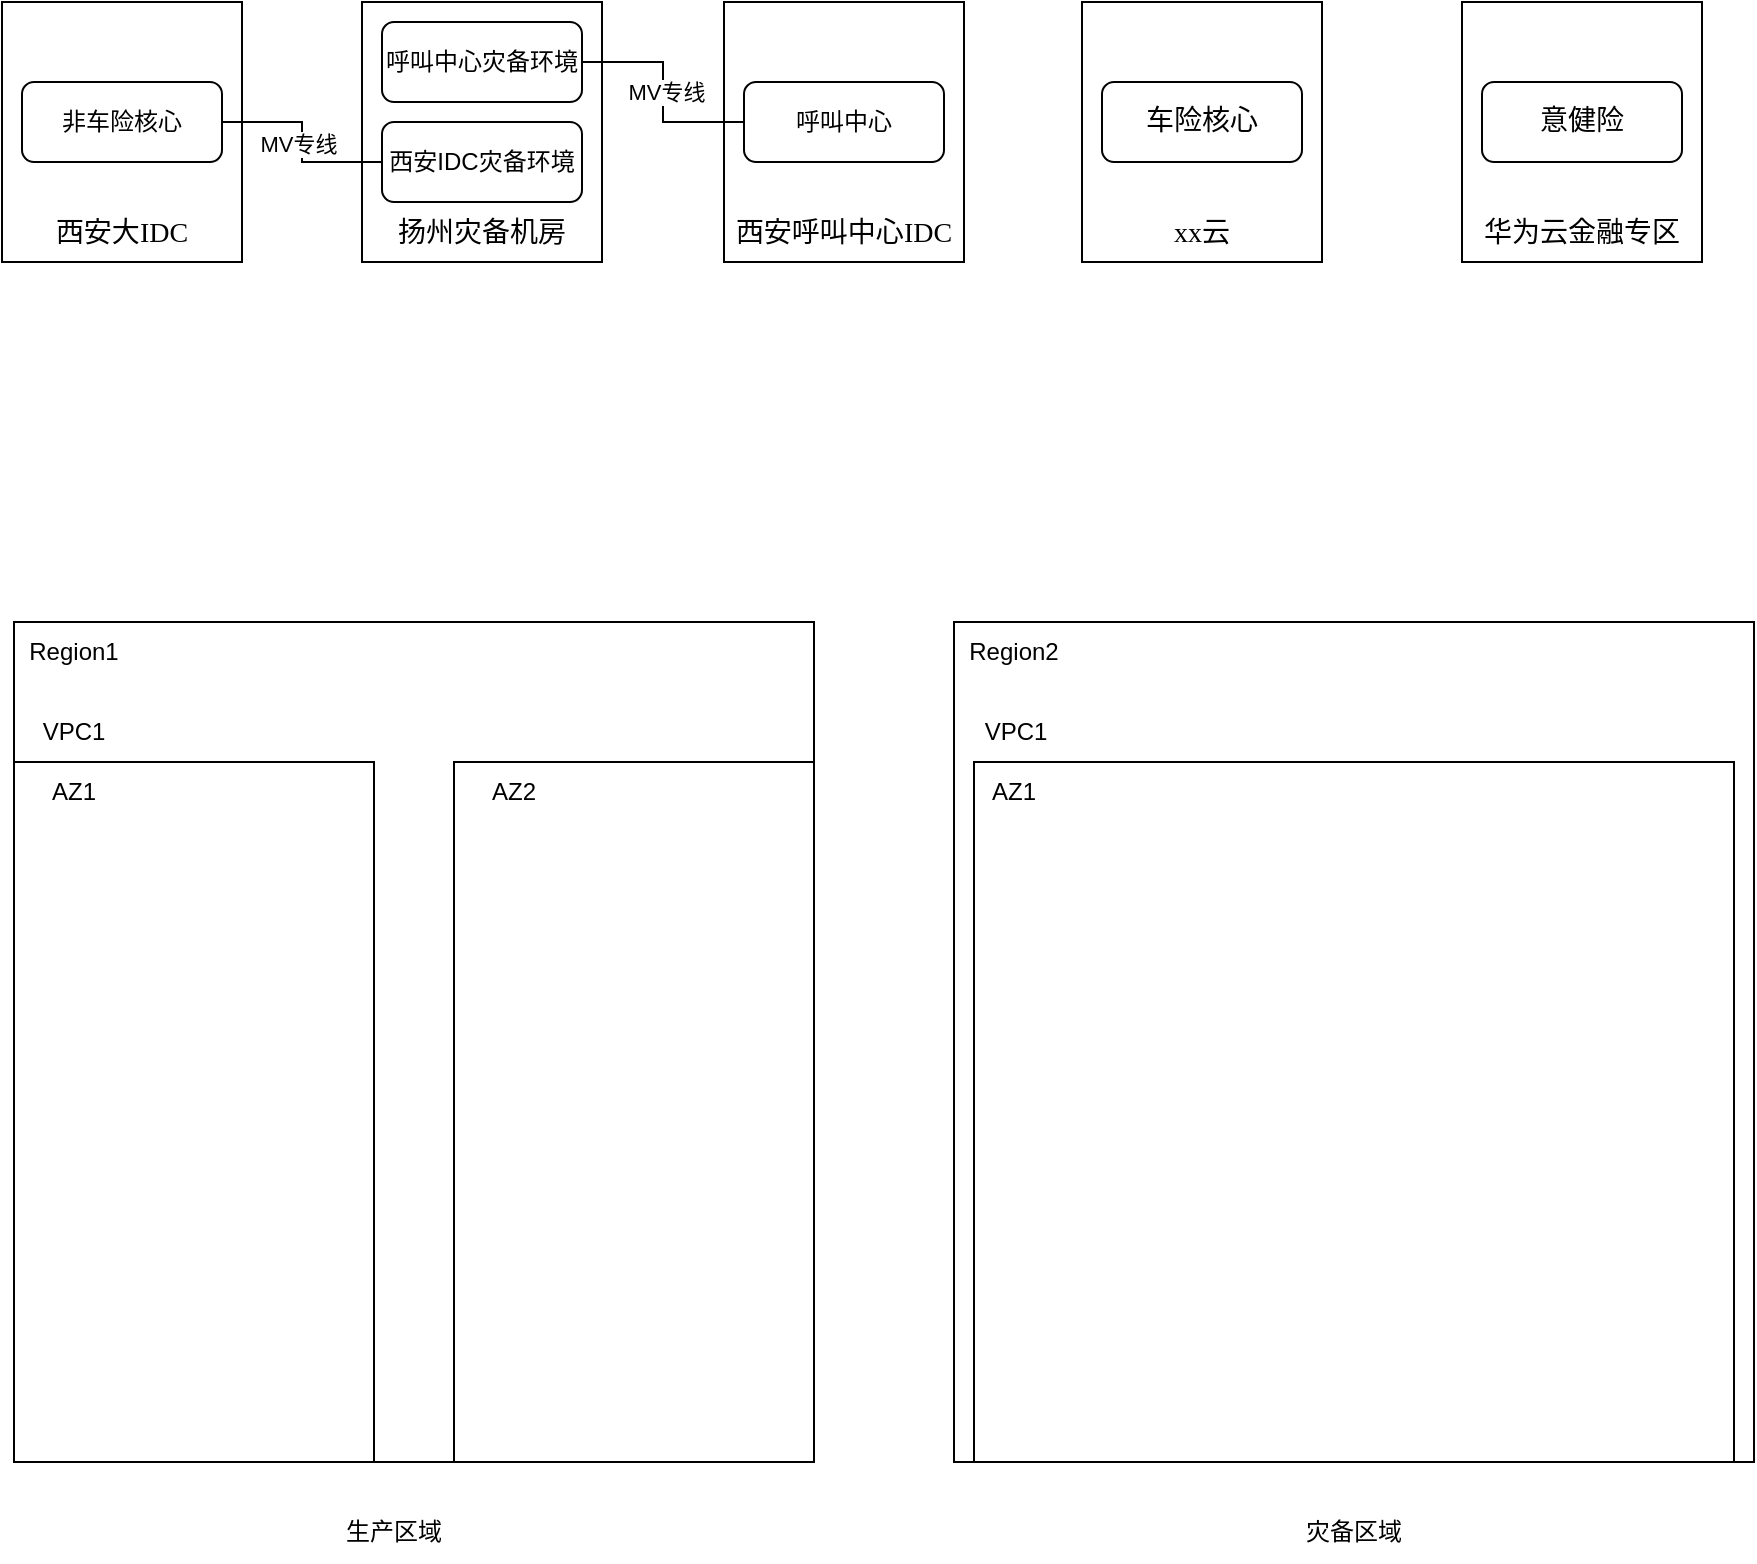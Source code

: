 <mxfile version="20.8.23" type="github">
  <diagram id="1HvbYhtdSqmgL1F3OeFL" name="第 1 页">
    <mxGraphModel dx="1026" dy="638" grid="1" gridSize="10" guides="1" tooltips="1" connect="1" arrows="1" fold="1" page="1" pageScale="1" pageWidth="827" pageHeight="1169" math="0" shadow="0">
      <root>
        <mxCell id="0" />
        <mxCell id="1" parent="0" />
        <mxCell id="OBHNnXGTpU4VKu28_vaq-1" value="&lt;p style=&quot;margin: 0pt 0pt 0.0pt; text-align: justify; font-family: Calibri; font-size: 10.5pt;&quot; class=&quot;MsoNormal&quot;&gt;&lt;br&gt;&lt;/p&gt;&lt;p style=&quot;margin: 0pt 0pt 0.0pt; text-align: justify; font-family: Calibri; font-size: 10.5pt;&quot; class=&quot;MsoNormal&quot;&gt;&lt;br&gt;&lt;/p&gt;&lt;p style=&quot;margin: 0pt 0pt 0.0pt; text-align: justify; font-family: Calibri; font-size: 10.5pt;&quot; class=&quot;MsoNormal&quot;&gt;&lt;br&gt;&lt;/p&gt;&lt;p style=&quot;margin: 0pt 0pt 0.0pt; text-align: justify; font-family: Calibri; font-size: 10.5pt;&quot; class=&quot;MsoNormal&quot;&gt;&lt;br&gt;&lt;/p&gt;&lt;p style=&quot;margin: 0pt 0pt 0.0pt; text-align: justify; font-family: Calibri; font-size: 10.5pt;&quot; class=&quot;MsoNormal&quot;&gt;&lt;br&gt;&lt;/p&gt;&lt;p style=&quot;margin: 0pt 0pt 0.0pt; text-align: justify; font-family: Calibri; font-size: 10.5pt;&quot; class=&quot;MsoNormal&quot;&gt;&lt;br&gt;&lt;/p&gt;&lt;p style=&quot;margin: 0pt 0pt 0.0pt; text-align: justify; font-family: Calibri; font-size: 10.5pt;&quot; class=&quot;MsoNormal&quot;&gt;&lt;font face=&quot;仿宋_GB2312&quot;&gt;西安大&lt;/font&gt;&lt;font face=&quot;仿宋_GB2312&quot;&gt;IDC&lt;/font&gt;&lt;/p&gt;" style="rounded=0;whiteSpace=wrap;html=1;" parent="1" vertex="1">
          <mxGeometry x="40" y="200" width="120" height="130" as="geometry" />
        </mxCell>
        <mxCell id="OBHNnXGTpU4VKu28_vaq-2" value="&lt;p style=&quot;margin: 0pt 0pt 0.0pt; text-align: justify; font-family: Calibri; font-size: 10.5pt;&quot; class=&quot;MsoNormal&quot;&gt;&lt;br&gt;&lt;/p&gt;&lt;p style=&quot;margin: 0pt 0pt 0.0pt; text-align: justify; font-family: Calibri; font-size: 10.5pt;&quot; class=&quot;MsoNormal&quot;&gt;&lt;br&gt;&lt;/p&gt;&lt;p style=&quot;margin: 0pt 0pt 0.0pt; text-align: justify; font-family: Calibri; font-size: 10.5pt;&quot; class=&quot;MsoNormal&quot;&gt;&lt;br&gt;&lt;/p&gt;&lt;p style=&quot;margin: 0pt 0pt 0.0pt; text-align: justify; font-family: Calibri; font-size: 10.5pt;&quot; class=&quot;MsoNormal&quot;&gt;&lt;br&gt;&lt;/p&gt;&lt;p style=&quot;margin: 0pt 0pt 0.0pt; text-align: justify; font-family: Calibri; font-size: 10.5pt;&quot; class=&quot;MsoNormal&quot;&gt;&lt;br&gt;&lt;/p&gt;&lt;p style=&quot;margin: 0pt 0pt 0.0pt; text-align: justify; font-family: Calibri; font-size: 10.5pt;&quot; class=&quot;MsoNormal&quot;&gt;&lt;br&gt;&lt;/p&gt;&lt;p style=&quot;margin: 0pt 0pt 0.0pt; text-align: justify; font-family: Calibri; font-size: 10.5pt;&quot; class=&quot;MsoNormal&quot;&gt;&lt;font face=&quot;仿宋_GB2312&quot;&gt;扬州灾备机房&lt;/font&gt;&lt;/p&gt;" style="rounded=0;whiteSpace=wrap;html=1;" parent="1" vertex="1">
          <mxGeometry x="220" y="200" width="120" height="130" as="geometry" />
        </mxCell>
        <mxCell id="OBHNnXGTpU4VKu28_vaq-3" value="&lt;p style=&quot;margin: 0pt 0pt 0.0pt; text-align: justify; font-family: Calibri; font-size: 10.5pt;&quot; class=&quot;MsoNormal&quot;&gt;&lt;br&gt;&lt;/p&gt;&lt;p style=&quot;margin: 0pt 0pt 0.0pt; text-align: justify; font-family: Calibri; font-size: 10.5pt;&quot; class=&quot;MsoNormal&quot;&gt;&lt;font face=&quot;仿宋_GB2312&quot;&gt;&lt;br&gt;&lt;/font&gt;&lt;/p&gt;&lt;p style=&quot;margin: 0pt 0pt 0.0pt; text-align: justify; font-family: Calibri; font-size: 10.5pt;&quot; class=&quot;MsoNormal&quot;&gt;&lt;font face=&quot;仿宋_GB2312&quot;&gt;&lt;br&gt;&lt;/font&gt;&lt;/p&gt;&lt;p style=&quot;margin: 0pt 0pt 0.0pt; text-align: justify; font-family: Calibri; font-size: 10.5pt;&quot; class=&quot;MsoNormal&quot;&gt;&lt;font face=&quot;仿宋_GB2312&quot;&gt;&lt;br&gt;&lt;/font&gt;&lt;/p&gt;&lt;p style=&quot;margin: 0pt 0pt 0.0pt; text-align: justify; font-family: Calibri; font-size: 10.5pt;&quot; class=&quot;MsoNormal&quot;&gt;&lt;font face=&quot;仿宋_GB2312&quot;&gt;&lt;br&gt;&lt;/font&gt;&lt;/p&gt;&lt;p style=&quot;margin: 0pt 0pt 0.0pt; text-align: justify; font-family: Calibri; font-size: 10.5pt;&quot; class=&quot;MsoNormal&quot;&gt;&lt;font face=&quot;仿宋_GB2312&quot;&gt;&lt;br&gt;&lt;/font&gt;&lt;/p&gt;&lt;p style=&quot;margin: 0pt 0pt 0.0pt; text-align: justify; font-family: Calibri; font-size: 10.5pt;&quot; class=&quot;MsoNormal&quot;&gt;&lt;font style=&quot;font-size: 10.5pt;&quot; face=&quot;仿宋_GB2312&quot;&gt;西安呼叫中心&lt;/font&gt;&lt;font style=&quot;font-size: 10.5pt;&quot; face=&quot;仿宋_GB2312&quot;&gt;IDC&lt;/font&gt;&lt;br&gt;&lt;/p&gt;" style="rounded=0;whiteSpace=wrap;html=1;" parent="1" vertex="1">
          <mxGeometry x="401" y="200" width="120" height="130" as="geometry" />
        </mxCell>
        <mxCell id="OBHNnXGTpU4VKu28_vaq-4" value="&lt;p style=&quot;margin: 0pt 0pt 0.0pt; text-align: justify; font-family: Calibri; font-size: 10.5pt;&quot; class=&quot;MsoNormal&quot;&gt;&lt;span style=&quot;font-family: 仿宋_GB2312; font-size: 10.5pt;&quot;&gt;&lt;br&gt;&lt;/span&gt;&lt;/p&gt;&lt;p style=&quot;margin: 0pt 0pt 0.0pt; text-align: justify; font-family: Calibri; font-size: 10.5pt;&quot; class=&quot;MsoNormal&quot;&gt;&lt;span style=&quot;font-family: 仿宋_GB2312; font-size: 10.5pt;&quot;&gt;&lt;br&gt;&lt;/span&gt;&lt;/p&gt;&lt;p style=&quot;margin: 0pt 0pt 0.0pt; text-align: justify; font-family: Calibri; font-size: 10.5pt;&quot; class=&quot;MsoNormal&quot;&gt;&lt;span style=&quot;font-family: 仿宋_GB2312; font-size: 10.5pt;&quot;&gt;&lt;br&gt;&lt;/span&gt;&lt;/p&gt;&lt;p style=&quot;margin: 0pt 0pt 0.0pt; text-align: justify; font-family: Calibri; font-size: 10.5pt;&quot; class=&quot;MsoNormal&quot;&gt;&lt;span style=&quot;font-family: 仿宋_GB2312; font-size: 10.5pt;&quot;&gt;&lt;br&gt;&lt;/span&gt;&lt;/p&gt;&lt;p style=&quot;margin: 0pt 0pt 0.0pt; text-align: justify; font-family: Calibri; font-size: 10.5pt;&quot; class=&quot;MsoNormal&quot;&gt;&lt;span style=&quot;font-family: 仿宋_GB2312; font-size: 10.5pt;&quot;&gt;&lt;br&gt;&lt;/span&gt;&lt;/p&gt;&lt;p style=&quot;margin: 0pt 0pt 0.0pt; text-align: justify; font-family: Calibri; font-size: 10.5pt;&quot; class=&quot;MsoNormal&quot;&gt;&lt;span style=&quot;font-family: 仿宋_GB2312; font-size: 10.5pt;&quot;&gt;&lt;br&gt;&lt;/span&gt;&lt;/p&gt;&lt;p style=&quot;margin: 0pt 0pt 0.0pt; text-align: justify; font-family: Calibri; font-size: 10.5pt;&quot; class=&quot;MsoNormal&quot;&gt;&lt;span style=&quot;font-family: 仿宋_GB2312; font-size: 10.5pt;&quot;&gt;xx云&lt;/span&gt;&lt;br&gt;&lt;/p&gt;" style="rounded=0;whiteSpace=wrap;html=1;" parent="1" vertex="1">
          <mxGeometry x="580" y="200" width="120" height="130" as="geometry" />
        </mxCell>
        <mxCell id="OBHNnXGTpU4VKu28_vaq-5" value="&lt;p style=&quot;margin: 0pt 0pt 0.0pt; text-align: justify; font-family: Calibri; font-size: 10.5pt;&quot; class=&quot;MsoNormal&quot;&gt;&lt;br&gt;&lt;/p&gt;&lt;p style=&quot;margin: 0pt 0pt 0.0pt; text-align: justify; font-family: Calibri; font-size: 10.5pt;&quot; class=&quot;MsoNormal&quot;&gt;&lt;br&gt;&lt;/p&gt;&lt;p style=&quot;margin: 0pt 0pt 0.0pt; text-align: justify; font-family: Calibri; font-size: 10.5pt;&quot; class=&quot;MsoNormal&quot;&gt;&lt;br&gt;&lt;/p&gt;&lt;p style=&quot;margin: 0pt 0pt 0.0pt; text-align: justify; font-family: Calibri; font-size: 10.5pt;&quot; class=&quot;MsoNormal&quot;&gt;&lt;br&gt;&lt;/p&gt;&lt;p style=&quot;margin: 0pt 0pt 0.0pt; text-align: justify; font-family: Calibri; font-size: 10.5pt;&quot; class=&quot;MsoNormal&quot;&gt;&lt;br&gt;&lt;/p&gt;&lt;p style=&quot;margin: 0pt 0pt 0.0pt; text-align: justify; font-family: Calibri; font-size: 10.5pt;&quot; class=&quot;MsoNormal&quot;&gt;&lt;br&gt;&lt;/p&gt;&lt;p style=&quot;margin: 0pt 0pt 0.0pt; text-align: justify; font-family: Calibri; font-size: 10.5pt;&quot; class=&quot;MsoNormal&quot;&gt;&lt;font face=&quot;仿宋_GB2312&quot;&gt;华为云金融专区&lt;/font&gt;&lt;/p&gt;" style="rounded=0;whiteSpace=wrap;html=1;" parent="1" vertex="1">
          <mxGeometry x="770" y="200" width="120" height="130" as="geometry" />
        </mxCell>
        <mxCell id="OBHNnXGTpU4VKu28_vaq-33" style="edgeStyle=orthogonalEdgeStyle;rounded=0;orthogonalLoop=1;jettySize=auto;html=1;entryX=0;entryY=0.5;entryDx=0;entryDy=0;endArrow=none;endFill=0;" parent="1" source="OBHNnXGTpU4VKu28_vaq-6" target="OBHNnXGTpU4VKu28_vaq-9" edge="1">
          <mxGeometry relative="1" as="geometry" />
        </mxCell>
        <mxCell id="OBHNnXGTpU4VKu28_vaq-34" value="MV专线" style="edgeLabel;html=1;align=center;verticalAlign=middle;resizable=0;points=[];" parent="OBHNnXGTpU4VKu28_vaq-33" vertex="1" connectable="0">
          <mxGeometry x="0.01" y="-2" relative="1" as="geometry">
            <mxPoint as="offset" />
          </mxGeometry>
        </mxCell>
        <mxCell id="OBHNnXGTpU4VKu28_vaq-6" value="非车险核心" style="rounded=1;whiteSpace=wrap;html=1;" parent="1" vertex="1">
          <mxGeometry x="50" y="240" width="100" height="40" as="geometry" />
        </mxCell>
        <mxCell id="OBHNnXGTpU4VKu28_vaq-32" style="edgeStyle=orthogonalEdgeStyle;rounded=0;orthogonalLoop=1;jettySize=auto;html=1;endArrow=none;endFill=0;" parent="1" source="OBHNnXGTpU4VKu28_vaq-7" target="OBHNnXGTpU4VKu28_vaq-8" edge="1">
          <mxGeometry relative="1" as="geometry" />
        </mxCell>
        <mxCell id="OBHNnXGTpU4VKu28_vaq-35" value="MV专线" style="edgeLabel;html=1;align=center;verticalAlign=middle;resizable=0;points=[];" parent="OBHNnXGTpU4VKu28_vaq-32" vertex="1" connectable="0">
          <mxGeometry x="0.006" y="-1" relative="1" as="geometry">
            <mxPoint as="offset" />
          </mxGeometry>
        </mxCell>
        <mxCell id="OBHNnXGTpU4VKu28_vaq-7" value="呼叫中心" style="rounded=1;whiteSpace=wrap;html=1;" parent="1" vertex="1">
          <mxGeometry x="411" y="240" width="100" height="40" as="geometry" />
        </mxCell>
        <mxCell id="OBHNnXGTpU4VKu28_vaq-8" value="呼叫中心灾备环境" style="rounded=1;whiteSpace=wrap;html=1;" parent="1" vertex="1">
          <mxGeometry x="230" y="210" width="100" height="40" as="geometry" />
        </mxCell>
        <mxCell id="OBHNnXGTpU4VKu28_vaq-9" value="西安IDC灾备环境" style="rounded=1;whiteSpace=wrap;html=1;" parent="1" vertex="1">
          <mxGeometry x="230" y="260" width="100" height="40" as="geometry" />
        </mxCell>
        <mxCell id="OBHNnXGTpU4VKu28_vaq-10" value="&lt;p style=&quot;border-color: var(--border-color); margin: 0pt 0pt 0.0pt; text-align: justify; font-family: Calibri; font-size: 10.5pt;&quot; class=&quot;MsoNormal&quot;&gt;&lt;font style=&quot;border-color: var(--border-color);&quot; face=&quot;仿宋_GB2312&quot;&gt;车险核心&lt;/font&gt;&lt;/p&gt;" style="rounded=1;whiteSpace=wrap;html=1;" parent="1" vertex="1">
          <mxGeometry x="590" y="240" width="100" height="40" as="geometry" />
        </mxCell>
        <mxCell id="OBHNnXGTpU4VKu28_vaq-11" value="&lt;p style=&quot;border-color: var(--border-color); margin: 0pt 0pt 0.0pt; text-align: justify; font-family: Calibri; font-size: 10.5pt;&quot; class=&quot;MsoNormal&quot;&gt;意健险&lt;br&gt;&lt;/p&gt;" style="rounded=1;whiteSpace=wrap;html=1;" parent="1" vertex="1">
          <mxGeometry x="780" y="240" width="100" height="40" as="geometry" />
        </mxCell>
        <mxCell id="OBHNnXGTpU4VKu28_vaq-12" value="&lt;p style=&quot;margin: 0pt 0pt 0.0pt; text-align: justify; font-family: Calibri; font-size: 10.5pt;&quot; class=&quot;MsoNormal&quot;&gt;&lt;br&gt;&lt;/p&gt;" style="rounded=0;whiteSpace=wrap;html=1;" parent="1" vertex="1">
          <mxGeometry x="46" y="510" width="400" height="420" as="geometry" />
        </mxCell>
        <mxCell id="OBHNnXGTpU4VKu28_vaq-14" value="Region1" style="text;html=1;strokeColor=none;fillColor=none;align=center;verticalAlign=middle;whiteSpace=wrap;rounded=0;" parent="1" vertex="1">
          <mxGeometry x="46" y="510" width="60" height="30" as="geometry" />
        </mxCell>
        <mxCell id="OBHNnXGTpU4VKu28_vaq-17" value="" style="rounded=0;whiteSpace=wrap;html=1;" parent="1" vertex="1">
          <mxGeometry x="46" y="580" width="180" height="350" as="geometry" />
        </mxCell>
        <mxCell id="OBHNnXGTpU4VKu28_vaq-18" value="VPC1" style="text;html=1;strokeColor=none;fillColor=none;align=center;verticalAlign=middle;whiteSpace=wrap;rounded=0;" parent="1" vertex="1">
          <mxGeometry x="46" y="550" width="60" height="30" as="geometry" />
        </mxCell>
        <mxCell id="OBHNnXGTpU4VKu28_vaq-19" value="" style="rounded=0;whiteSpace=wrap;html=1;" parent="1" vertex="1">
          <mxGeometry x="266" y="580" width="180" height="350" as="geometry" />
        </mxCell>
        <mxCell id="OBHNnXGTpU4VKu28_vaq-20" value="AZ1" style="text;html=1;strokeColor=none;fillColor=none;align=center;verticalAlign=middle;whiteSpace=wrap;rounded=0;" parent="1" vertex="1">
          <mxGeometry x="46" y="580" width="60" height="30" as="geometry" />
        </mxCell>
        <mxCell id="OBHNnXGTpU4VKu28_vaq-21" value="AZ2" style="text;html=1;strokeColor=none;fillColor=none;align=center;verticalAlign=middle;whiteSpace=wrap;rounded=0;" parent="1" vertex="1">
          <mxGeometry x="266" y="580" width="60" height="30" as="geometry" />
        </mxCell>
        <mxCell id="OBHNnXGTpU4VKu28_vaq-22" value="生产区域" style="text;html=1;strokeColor=none;fillColor=none;align=center;verticalAlign=middle;whiteSpace=wrap;rounded=0;" parent="1" vertex="1">
          <mxGeometry x="206" y="950" width="60" height="30" as="geometry" />
        </mxCell>
        <mxCell id="OBHNnXGTpU4VKu28_vaq-23" value="&lt;p style=&quot;margin: 0pt 0pt 0.0pt; text-align: justify; font-family: Calibri; font-size: 10.5pt;&quot; class=&quot;MsoNormal&quot;&gt;&lt;br&gt;&lt;/p&gt;" style="rounded=0;whiteSpace=wrap;html=1;" parent="1" vertex="1">
          <mxGeometry x="516" y="510" width="400" height="420" as="geometry" />
        </mxCell>
        <mxCell id="OBHNnXGTpU4VKu28_vaq-24" value="Region2" style="text;html=1;strokeColor=none;fillColor=none;align=center;verticalAlign=middle;whiteSpace=wrap;rounded=0;" parent="1" vertex="1">
          <mxGeometry x="516" y="510" width="60" height="30" as="geometry" />
        </mxCell>
        <mxCell id="OBHNnXGTpU4VKu28_vaq-25" value="" style="rounded=0;whiteSpace=wrap;html=1;" parent="1" vertex="1">
          <mxGeometry x="526" y="580" width="380" height="350" as="geometry" />
        </mxCell>
        <mxCell id="OBHNnXGTpU4VKu28_vaq-26" value="VPC1" style="text;html=1;strokeColor=none;fillColor=none;align=center;verticalAlign=middle;whiteSpace=wrap;rounded=0;" parent="1" vertex="1">
          <mxGeometry x="517" y="550" width="60" height="30" as="geometry" />
        </mxCell>
        <mxCell id="OBHNnXGTpU4VKu28_vaq-28" value="AZ1" style="text;html=1;strokeColor=none;fillColor=none;align=center;verticalAlign=middle;whiteSpace=wrap;rounded=0;" parent="1" vertex="1">
          <mxGeometry x="516" y="580" width="60" height="30" as="geometry" />
        </mxCell>
        <mxCell id="OBHNnXGTpU4VKu28_vaq-30" value="灾备区域" style="text;html=1;strokeColor=none;fillColor=none;align=center;verticalAlign=middle;whiteSpace=wrap;rounded=0;" parent="1" vertex="1">
          <mxGeometry x="686" y="950" width="60" height="30" as="geometry" />
        </mxCell>
      </root>
    </mxGraphModel>
  </diagram>
</mxfile>
